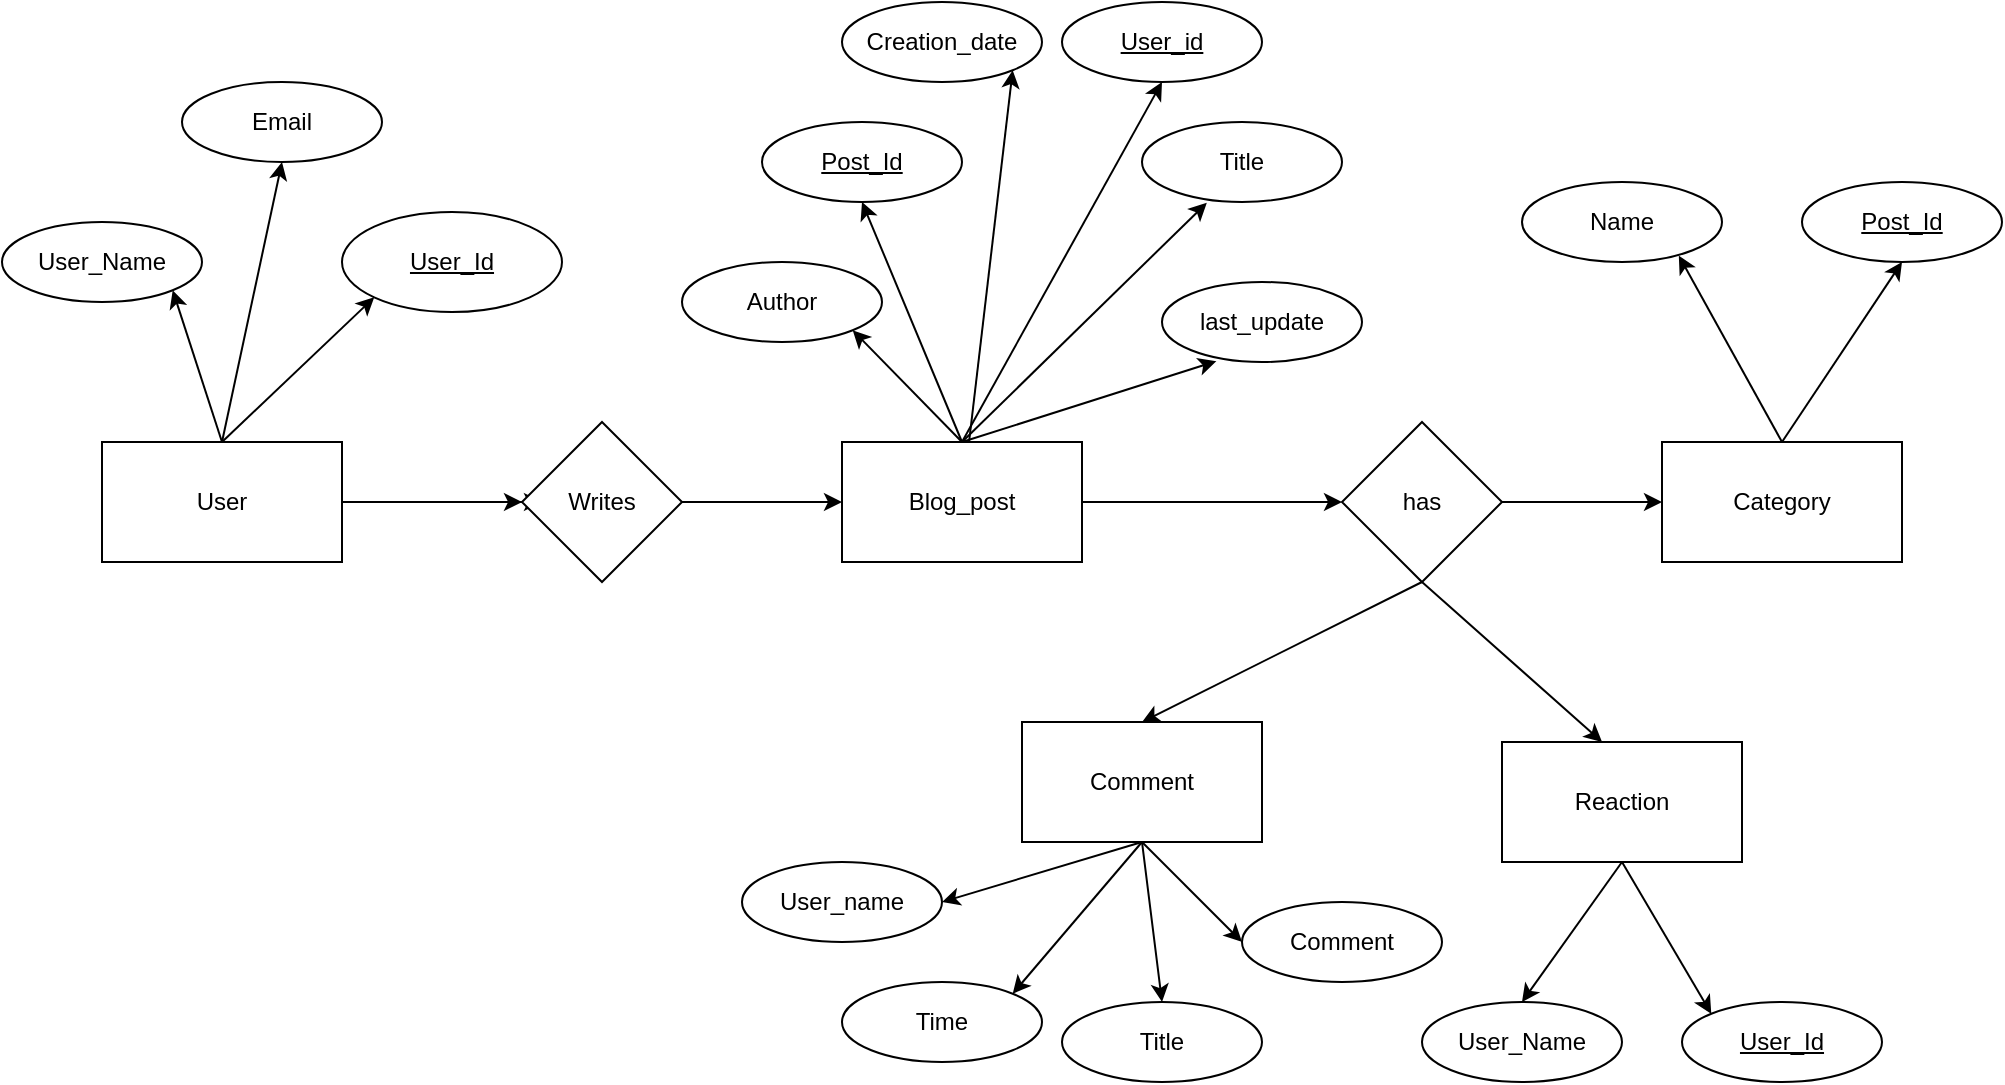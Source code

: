 <mxfile version="24.7.16">
  <diagram id="R2lEEEUBdFMjLlhIrx00" name="Page-1">
    <mxGraphModel dx="1235" dy="1714" grid="1" gridSize="10" guides="1" tooltips="1" connect="1" arrows="1" fold="1" page="1" pageScale="1" pageWidth="850" pageHeight="1100" math="0" shadow="0" extFonts="Permanent Marker^https://fonts.googleapis.com/css?family=Permanent+Marker">
      <root>
        <mxCell id="0" />
        <mxCell id="1" parent="0" />
        <mxCell id="2WmUyuZCbWMlzmjn9C9p-3" value="" style="edgeStyle=orthogonalEdgeStyle;rounded=0;orthogonalLoop=1;jettySize=auto;html=1;" edge="1" parent="1" source="2WmUyuZCbWMlzmjn9C9p-1">
          <mxGeometry relative="1" as="geometry">
            <mxPoint x="280" y="230" as="targetPoint" />
          </mxGeometry>
        </mxCell>
        <mxCell id="2WmUyuZCbWMlzmjn9C9p-5" value="" style="edgeStyle=orthogonalEdgeStyle;rounded=0;orthogonalLoop=1;jettySize=auto;html=1;" edge="1" parent="1" source="2WmUyuZCbWMlzmjn9C9p-1" target="2WmUyuZCbWMlzmjn9C9p-4">
          <mxGeometry relative="1" as="geometry" />
        </mxCell>
        <mxCell id="2WmUyuZCbWMlzmjn9C9p-1" value="User" style="rounded=0;whiteSpace=wrap;html=1;" vertex="1" parent="1">
          <mxGeometry x="60" y="200" width="120" height="60" as="geometry" />
        </mxCell>
        <mxCell id="2WmUyuZCbWMlzmjn9C9p-7" value="" style="edgeStyle=orthogonalEdgeStyle;rounded=0;orthogonalLoop=1;jettySize=auto;html=1;" edge="1" parent="1" source="2WmUyuZCbWMlzmjn9C9p-4" target="2WmUyuZCbWMlzmjn9C9p-6">
          <mxGeometry relative="1" as="geometry" />
        </mxCell>
        <mxCell id="2WmUyuZCbWMlzmjn9C9p-4" value="Writes" style="rhombus;whiteSpace=wrap;html=1;rounded=0;" vertex="1" parent="1">
          <mxGeometry x="270" y="190" width="80" height="80" as="geometry" />
        </mxCell>
        <mxCell id="2WmUyuZCbWMlzmjn9C9p-9" value="" style="edgeStyle=orthogonalEdgeStyle;rounded=0;orthogonalLoop=1;jettySize=auto;html=1;" edge="1" parent="1" source="2WmUyuZCbWMlzmjn9C9p-6" target="2WmUyuZCbWMlzmjn9C9p-8">
          <mxGeometry relative="1" as="geometry" />
        </mxCell>
        <mxCell id="2WmUyuZCbWMlzmjn9C9p-6" value="Blog_post" style="whiteSpace=wrap;html=1;rounded=0;" vertex="1" parent="1">
          <mxGeometry x="430" y="200" width="120" height="60" as="geometry" />
        </mxCell>
        <mxCell id="2WmUyuZCbWMlzmjn9C9p-11" value="" style="edgeStyle=orthogonalEdgeStyle;rounded=0;orthogonalLoop=1;jettySize=auto;html=1;" edge="1" parent="1" source="2WmUyuZCbWMlzmjn9C9p-8" target="2WmUyuZCbWMlzmjn9C9p-10">
          <mxGeometry relative="1" as="geometry" />
        </mxCell>
        <mxCell id="2WmUyuZCbWMlzmjn9C9p-8" value="has" style="rhombus;whiteSpace=wrap;html=1;rounded=0;" vertex="1" parent="1">
          <mxGeometry x="680" y="190" width="80" height="80" as="geometry" />
        </mxCell>
        <mxCell id="2WmUyuZCbWMlzmjn9C9p-10" value="Category" style="whiteSpace=wrap;html=1;rounded=0;" vertex="1" parent="1">
          <mxGeometry x="840" y="200" width="120" height="60" as="geometry" />
        </mxCell>
        <mxCell id="2WmUyuZCbWMlzmjn9C9p-12" value="Comment" style="whiteSpace=wrap;html=1;rounded=0;" vertex="1" parent="1">
          <mxGeometry x="520" y="340" width="120" height="60" as="geometry" />
        </mxCell>
        <mxCell id="2WmUyuZCbWMlzmjn9C9p-16" value="Reaction" style="rounded=0;whiteSpace=wrap;html=1;" vertex="1" parent="1">
          <mxGeometry x="760" y="350" width="120" height="60" as="geometry" />
        </mxCell>
        <mxCell id="2WmUyuZCbWMlzmjn9C9p-17" value="" style="endArrow=classic;html=1;rounded=0;entryX=0.417;entryY=0;entryDx=0;entryDy=0;entryPerimeter=0;" edge="1" parent="1" target="2WmUyuZCbWMlzmjn9C9p-16">
          <mxGeometry width="50" height="50" relative="1" as="geometry">
            <mxPoint x="720" y="270" as="sourcePoint" />
            <mxPoint x="777.2" y="390" as="targetPoint" />
            <Array as="points" />
          </mxGeometry>
        </mxCell>
        <mxCell id="2WmUyuZCbWMlzmjn9C9p-20" value="User_Name" style="ellipse;whiteSpace=wrap;html=1;align=center;" vertex="1" parent="1">
          <mxGeometry x="10" y="90" width="100" height="40" as="geometry" />
        </mxCell>
        <mxCell id="2WmUyuZCbWMlzmjn9C9p-21" value="Email" style="ellipse;whiteSpace=wrap;html=1;align=center;" vertex="1" parent="1">
          <mxGeometry x="100" y="20" width="100" height="40" as="geometry" />
        </mxCell>
        <mxCell id="2WmUyuZCbWMlzmjn9C9p-22" value="Post_Id" style="ellipse;whiteSpace=wrap;html=1;align=center;fontStyle=4" vertex="1" parent="1">
          <mxGeometry x="390" y="40" width="100" height="40" as="geometry" />
        </mxCell>
        <mxCell id="2WmUyuZCbWMlzmjn9C9p-23" value="Author" style="ellipse;whiteSpace=wrap;html=1;align=center;" vertex="1" parent="1">
          <mxGeometry x="350" y="110" width="100" height="40" as="geometry" />
        </mxCell>
        <mxCell id="2WmUyuZCbWMlzmjn9C9p-24" value="&lt;u&gt;User_Id&lt;/u&gt;" style="ellipse;whiteSpace=wrap;html=1;align=center;" vertex="1" parent="1">
          <mxGeometry x="180" y="85" width="110" height="50" as="geometry" />
        </mxCell>
        <mxCell id="2WmUyuZCbWMlzmjn9C9p-26" value="Creation_date" style="ellipse;whiteSpace=wrap;html=1;align=center;" vertex="1" parent="1">
          <mxGeometry x="430" y="-20" width="100" height="40" as="geometry" />
        </mxCell>
        <mxCell id="2WmUyuZCbWMlzmjn9C9p-27" value="User_id" style="ellipse;whiteSpace=wrap;html=1;align=center;fontStyle=4" vertex="1" parent="1">
          <mxGeometry x="540" y="-20" width="100" height="40" as="geometry" />
        </mxCell>
        <mxCell id="2WmUyuZCbWMlzmjn9C9p-28" value="last_update" style="ellipse;whiteSpace=wrap;html=1;align=center;" vertex="1" parent="1">
          <mxGeometry x="590" y="120" width="100" height="40" as="geometry" />
        </mxCell>
        <mxCell id="2WmUyuZCbWMlzmjn9C9p-29" value="Title" style="ellipse;whiteSpace=wrap;html=1;align=center;" vertex="1" parent="1">
          <mxGeometry x="580" y="40" width="100" height="40" as="geometry" />
        </mxCell>
        <mxCell id="2WmUyuZCbWMlzmjn9C9p-31" value="Name" style="ellipse;whiteSpace=wrap;html=1;align=center;" vertex="1" parent="1">
          <mxGeometry x="770" y="70" width="100" height="40" as="geometry" />
        </mxCell>
        <mxCell id="2WmUyuZCbWMlzmjn9C9p-32" value="&lt;u&gt;Post_Id&lt;/u&gt;" style="ellipse;whiteSpace=wrap;html=1;align=center;" vertex="1" parent="1">
          <mxGeometry x="910" y="70" width="100" height="40" as="geometry" />
        </mxCell>
        <mxCell id="2WmUyuZCbWMlzmjn9C9p-33" value="User_name" style="ellipse;whiteSpace=wrap;html=1;align=center;" vertex="1" parent="1">
          <mxGeometry x="380" y="410" width="100" height="40" as="geometry" />
        </mxCell>
        <mxCell id="2WmUyuZCbWMlzmjn9C9p-34" value="Time" style="ellipse;whiteSpace=wrap;html=1;align=center;" vertex="1" parent="1">
          <mxGeometry x="430" y="470" width="100" height="40" as="geometry" />
        </mxCell>
        <mxCell id="2WmUyuZCbWMlzmjn9C9p-35" value="Title" style="ellipse;whiteSpace=wrap;html=1;align=center;" vertex="1" parent="1">
          <mxGeometry x="540" y="480" width="100" height="40" as="geometry" />
        </mxCell>
        <mxCell id="2WmUyuZCbWMlzmjn9C9p-36" value="Comment" style="ellipse;whiteSpace=wrap;html=1;align=center;" vertex="1" parent="1">
          <mxGeometry x="630" y="430" width="100" height="40" as="geometry" />
        </mxCell>
        <mxCell id="2WmUyuZCbWMlzmjn9C9p-37" value="User_Name" style="ellipse;whiteSpace=wrap;html=1;align=center;" vertex="1" parent="1">
          <mxGeometry x="720" y="480" width="100" height="40" as="geometry" />
        </mxCell>
        <mxCell id="2WmUyuZCbWMlzmjn9C9p-38" value="User_Id" style="ellipse;whiteSpace=wrap;html=1;align=center;fontStyle=4" vertex="1" parent="1">
          <mxGeometry x="850" y="480" width="100" height="40" as="geometry" />
        </mxCell>
        <mxCell id="2WmUyuZCbWMlzmjn9C9p-40" value="" style="endArrow=classic;html=1;rounded=0;exitX=0.5;exitY=0;exitDx=0;exitDy=0;entryX=1;entryY=1;entryDx=0;entryDy=0;" edge="1" parent="1" source="2WmUyuZCbWMlzmjn9C9p-6" target="2WmUyuZCbWMlzmjn9C9p-23">
          <mxGeometry width="50" height="50" relative="1" as="geometry">
            <mxPoint x="450" y="200" as="sourcePoint" />
            <mxPoint x="500" y="150" as="targetPoint" />
          </mxGeometry>
        </mxCell>
        <mxCell id="2WmUyuZCbWMlzmjn9C9p-41" value="" style="endArrow=classic;html=1;rounded=0;exitX=0.5;exitY=0;exitDx=0;exitDy=0;entryX=0.5;entryY=1;entryDx=0;entryDy=0;" edge="1" parent="1" source="2WmUyuZCbWMlzmjn9C9p-6" target="2WmUyuZCbWMlzmjn9C9p-22">
          <mxGeometry width="50" height="50" relative="1" as="geometry">
            <mxPoint x="450" y="200" as="sourcePoint" />
            <mxPoint x="500" y="150" as="targetPoint" />
          </mxGeometry>
        </mxCell>
        <mxCell id="2WmUyuZCbWMlzmjn9C9p-42" value="" style="endArrow=classic;html=1;rounded=0;exitX=0.5;exitY=0;exitDx=0;exitDy=0;entryX=0.272;entryY=0.99;entryDx=0;entryDy=0;entryPerimeter=0;" edge="1" parent="1" source="2WmUyuZCbWMlzmjn9C9p-6" target="2WmUyuZCbWMlzmjn9C9p-28">
          <mxGeometry width="50" height="50" relative="1" as="geometry">
            <mxPoint x="450" y="200" as="sourcePoint" />
            <mxPoint x="500" y="150" as="targetPoint" />
          </mxGeometry>
        </mxCell>
        <mxCell id="2WmUyuZCbWMlzmjn9C9p-43" value="" style="endArrow=classic;html=1;rounded=0;entryX=0.324;entryY=1.01;entryDx=0;entryDy=0;entryPerimeter=0;exitX=0.5;exitY=0;exitDx=0;exitDy=0;" edge="1" parent="1" source="2WmUyuZCbWMlzmjn9C9p-6" target="2WmUyuZCbWMlzmjn9C9p-29">
          <mxGeometry width="50" height="50" relative="1" as="geometry">
            <mxPoint x="500" y="200" as="sourcePoint" />
            <mxPoint x="550" y="150" as="targetPoint" />
          </mxGeometry>
        </mxCell>
        <mxCell id="2WmUyuZCbWMlzmjn9C9p-44" value="" style="endArrow=classic;html=1;rounded=0;entryX=0.5;entryY=1;entryDx=0;entryDy=0;exitX=0.5;exitY=0;exitDx=0;exitDy=0;" edge="1" parent="1" source="2WmUyuZCbWMlzmjn9C9p-6" target="2WmUyuZCbWMlzmjn9C9p-27">
          <mxGeometry width="50" height="50" relative="1" as="geometry">
            <mxPoint x="500" y="160" as="sourcePoint" />
            <mxPoint x="550" y="110" as="targetPoint" />
          </mxGeometry>
        </mxCell>
        <mxCell id="2WmUyuZCbWMlzmjn9C9p-45" value="" style="endArrow=classic;html=1;rounded=0;entryX=1;entryY=1;entryDx=0;entryDy=0;" edge="1" parent="1" source="2WmUyuZCbWMlzmjn9C9p-6" target="2WmUyuZCbWMlzmjn9C9p-26">
          <mxGeometry width="50" height="50" relative="1" as="geometry">
            <mxPoint x="480" y="140" as="sourcePoint" />
            <mxPoint x="530" y="90" as="targetPoint" />
          </mxGeometry>
        </mxCell>
        <mxCell id="2WmUyuZCbWMlzmjn9C9p-46" value="" style="endArrow=classic;html=1;rounded=0;entryX=0;entryY=1;entryDx=0;entryDy=0;exitX=0.5;exitY=0;exitDx=0;exitDy=0;" edge="1" parent="1" source="2WmUyuZCbWMlzmjn9C9p-1" target="2WmUyuZCbWMlzmjn9C9p-24">
          <mxGeometry width="50" height="50" relative="1" as="geometry">
            <mxPoint x="140" y="200" as="sourcePoint" />
            <mxPoint x="190" y="150" as="targetPoint" />
          </mxGeometry>
        </mxCell>
        <mxCell id="2WmUyuZCbWMlzmjn9C9p-47" value="" style="endArrow=classic;html=1;rounded=0;entryX=0.5;entryY=0;entryDx=0;entryDy=0;exitX=0.5;exitY=1;exitDx=0;exitDy=0;" edge="1" parent="1" source="2WmUyuZCbWMlzmjn9C9p-8" target="2WmUyuZCbWMlzmjn9C9p-12">
          <mxGeometry width="50" height="50" relative="1" as="geometry">
            <mxPoint x="650" y="340" as="sourcePoint" />
            <mxPoint x="700" y="290" as="targetPoint" />
          </mxGeometry>
        </mxCell>
        <mxCell id="2WmUyuZCbWMlzmjn9C9p-48" value="" style="endArrow=classic;html=1;rounded=0;entryX=0.5;entryY=1;entryDx=0;entryDy=0;" edge="1" parent="1" target="2WmUyuZCbWMlzmjn9C9p-21">
          <mxGeometry width="50" height="50" relative="1" as="geometry">
            <mxPoint x="120" y="200" as="sourcePoint" />
            <mxPoint x="160" y="150" as="targetPoint" />
          </mxGeometry>
        </mxCell>
        <mxCell id="2WmUyuZCbWMlzmjn9C9p-50" value="" style="endArrow=classic;html=1;rounded=0;entryX=0.5;entryY=1;entryDx=0;entryDy=0;exitX=0.5;exitY=0;exitDx=0;exitDy=0;" edge="1" parent="1" source="2WmUyuZCbWMlzmjn9C9p-10" target="2WmUyuZCbWMlzmjn9C9p-32">
          <mxGeometry width="50" height="50" relative="1" as="geometry">
            <mxPoint x="890" y="200" as="sourcePoint" />
            <mxPoint x="940" y="150" as="targetPoint" />
          </mxGeometry>
        </mxCell>
        <mxCell id="2WmUyuZCbWMlzmjn9C9p-51" value="" style="endArrow=classic;html=1;rounded=0;entryX=0.784;entryY=0.92;entryDx=0;entryDy=0;entryPerimeter=0;exitX=0.5;exitY=0;exitDx=0;exitDy=0;" edge="1" parent="1" source="2WmUyuZCbWMlzmjn9C9p-10" target="2WmUyuZCbWMlzmjn9C9p-31">
          <mxGeometry width="50" height="50" relative="1" as="geometry">
            <mxPoint x="890" y="200" as="sourcePoint" />
            <mxPoint x="860" y="140" as="targetPoint" />
          </mxGeometry>
        </mxCell>
        <mxCell id="2WmUyuZCbWMlzmjn9C9p-53" value="" style="endArrow=classic;html=1;rounded=0;exitX=0.5;exitY=1;exitDx=0;exitDy=0;entryX=0.5;entryY=0;entryDx=0;entryDy=0;" edge="1" parent="1" source="2WmUyuZCbWMlzmjn9C9p-12" target="2WmUyuZCbWMlzmjn9C9p-35">
          <mxGeometry width="50" height="50" relative="1" as="geometry">
            <mxPoint x="570" y="410" as="sourcePoint" />
            <mxPoint x="590" y="420" as="targetPoint" />
          </mxGeometry>
        </mxCell>
        <mxCell id="2WmUyuZCbWMlzmjn9C9p-54" value="" style="endArrow=classic;html=1;rounded=0;entryX=1;entryY=0.5;entryDx=0;entryDy=0;exitX=0.5;exitY=1;exitDx=0;exitDy=0;" edge="1" parent="1" source="2WmUyuZCbWMlzmjn9C9p-12" target="2WmUyuZCbWMlzmjn9C9p-33">
          <mxGeometry width="50" height="50" relative="1" as="geometry">
            <mxPoint x="300" y="440" as="sourcePoint" />
            <mxPoint x="350" y="390" as="targetPoint" />
          </mxGeometry>
        </mxCell>
        <mxCell id="2WmUyuZCbWMlzmjn9C9p-55" value="" style="endArrow=classic;html=1;rounded=0;entryX=1;entryY=0;entryDx=0;entryDy=0;" edge="1" parent="1" target="2WmUyuZCbWMlzmjn9C9p-34">
          <mxGeometry width="50" height="50" relative="1" as="geometry">
            <mxPoint x="580" y="400" as="sourcePoint" />
            <mxPoint x="410" y="490" as="targetPoint" />
          </mxGeometry>
        </mxCell>
        <mxCell id="2WmUyuZCbWMlzmjn9C9p-56" value="" style="endArrow=classic;html=1;rounded=0;entryX=0.5;entryY=0;entryDx=0;entryDy=0;exitX=0.5;exitY=1;exitDx=0;exitDy=0;" edge="1" parent="1" source="2WmUyuZCbWMlzmjn9C9p-16" target="2WmUyuZCbWMlzmjn9C9p-37">
          <mxGeometry width="50" height="50" relative="1" as="geometry">
            <mxPoint x="430" y="630" as="sourcePoint" />
            <mxPoint x="480" y="580" as="targetPoint" />
          </mxGeometry>
        </mxCell>
        <mxCell id="2WmUyuZCbWMlzmjn9C9p-58" value="" style="endArrow=classic;html=1;rounded=0;exitX=0.5;exitY=1;exitDx=0;exitDy=0;entryX=0;entryY=0.5;entryDx=0;entryDy=0;" edge="1" parent="1" source="2WmUyuZCbWMlzmjn9C9p-12" target="2WmUyuZCbWMlzmjn9C9p-36">
          <mxGeometry width="50" height="50" relative="1" as="geometry">
            <mxPoint x="550" y="640" as="sourcePoint" />
            <mxPoint x="600" y="590" as="targetPoint" />
          </mxGeometry>
        </mxCell>
        <mxCell id="2WmUyuZCbWMlzmjn9C9p-59" value="" style="endArrow=classic;html=1;rounded=0;exitX=0.5;exitY=1;exitDx=0;exitDy=0;entryX=0;entryY=0;entryDx=0;entryDy=0;" edge="1" parent="1" source="2WmUyuZCbWMlzmjn9C9p-16" target="2WmUyuZCbWMlzmjn9C9p-38">
          <mxGeometry width="50" height="50" relative="1" as="geometry">
            <mxPoint x="800" y="610" as="sourcePoint" />
            <mxPoint x="850" y="560" as="targetPoint" />
          </mxGeometry>
        </mxCell>
        <mxCell id="2WmUyuZCbWMlzmjn9C9p-61" value="" style="endArrow=classic;html=1;rounded=0;exitX=0.5;exitY=0;exitDx=0;exitDy=0;entryX=1;entryY=1;entryDx=0;entryDy=0;" edge="1" parent="1" source="2WmUyuZCbWMlzmjn9C9p-1" target="2WmUyuZCbWMlzmjn9C9p-20">
          <mxGeometry width="50" height="50" relative="1" as="geometry">
            <mxPoint x="110" y="330" as="sourcePoint" />
            <mxPoint x="160" y="280" as="targetPoint" />
          </mxGeometry>
        </mxCell>
      </root>
    </mxGraphModel>
  </diagram>
</mxfile>
